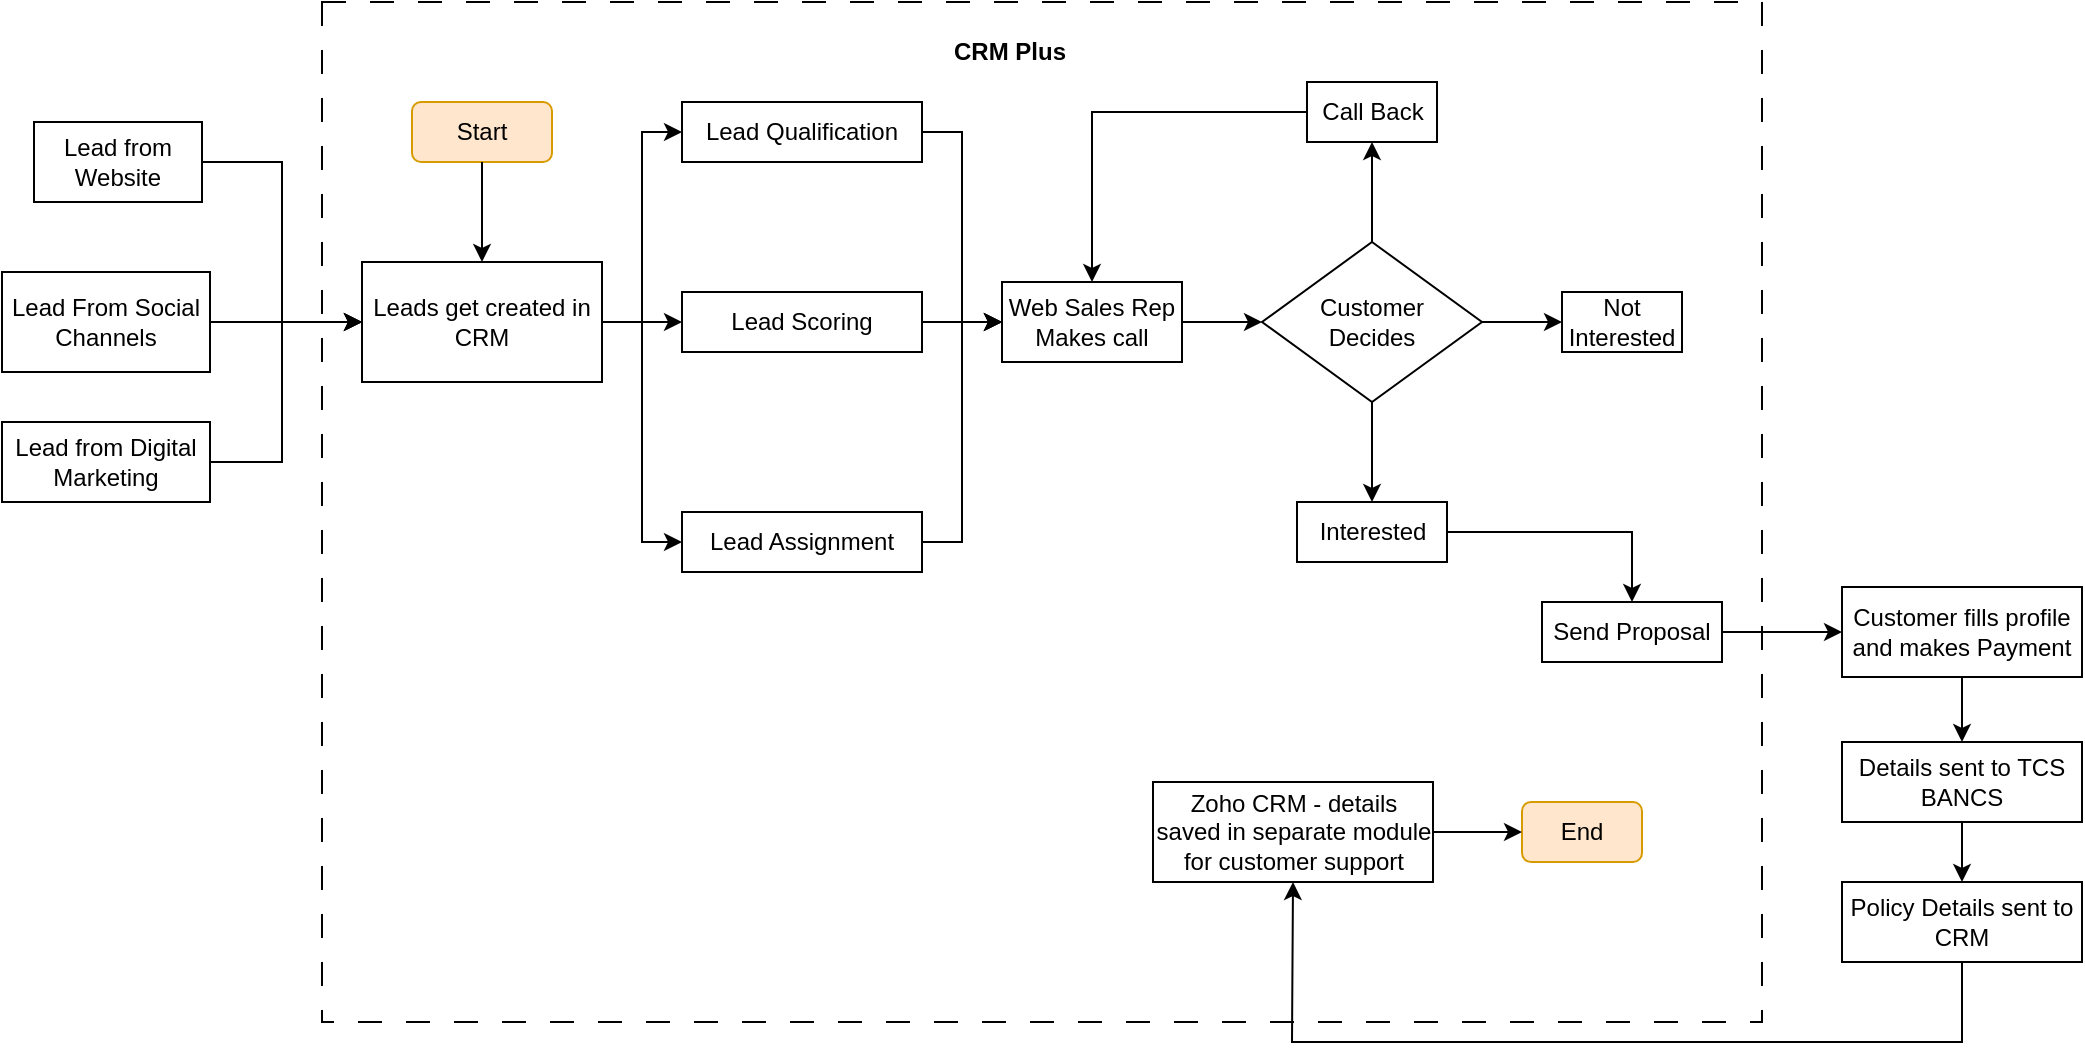 <mxfile version="24.6.3" type="github">
  <diagram name="Page-1" id="cPXebE8d43cmAomiVw6z">
    <mxGraphModel dx="1714" dy="298" grid="1" gridSize="10" guides="1" tooltips="1" connect="1" arrows="1" fold="1" page="1" pageScale="1" pageWidth="1169" pageHeight="827" background="#ffffff" math="0" shadow="0">
      <root>
        <mxCell id="0" />
        <mxCell id="1" parent="0" />
        <mxCell id="bV7FO2X8cfTSc7pQmuVW-8" value="" style="rounded=0;whiteSpace=wrap;html=1;dashed=1;dashPattern=12 12;" vertex="1" parent="1">
          <mxGeometry x="-960" y="30" width="720" height="510" as="geometry" />
        </mxCell>
        <mxCell id="A-X3YyrhmLisC9hSUGzN-1" value="Not Interested" style="rounded=0;whiteSpace=wrap;html=1;" parent="1" vertex="1">
          <mxGeometry x="-340" y="175" width="60" height="30" as="geometry" />
        </mxCell>
        <mxCell id="A-X3YyrhmLisC9hSUGzN-18" value="" style="edgeStyle=orthogonalEdgeStyle;rounded=0;orthogonalLoop=1;jettySize=auto;html=1;" parent="1" source="A-X3YyrhmLisC9hSUGzN-2" target="A-X3YyrhmLisC9hSUGzN-1" edge="1">
          <mxGeometry relative="1" as="geometry" />
        </mxCell>
        <mxCell id="A-X3YyrhmLisC9hSUGzN-19" value="" style="edgeStyle=orthogonalEdgeStyle;rounded=0;orthogonalLoop=1;jettySize=auto;html=1;" parent="1" source="A-X3YyrhmLisC9hSUGzN-2" target="A-X3YyrhmLisC9hSUGzN-3" edge="1">
          <mxGeometry relative="1" as="geometry" />
        </mxCell>
        <mxCell id="A-X3YyrhmLisC9hSUGzN-20" value="" style="edgeStyle=orthogonalEdgeStyle;rounded=0;orthogonalLoop=1;jettySize=auto;html=1;" parent="1" source="A-X3YyrhmLisC9hSUGzN-2" target="A-X3YyrhmLisC9hSUGzN-4" edge="1">
          <mxGeometry relative="1" as="geometry" />
        </mxCell>
        <mxCell id="A-X3YyrhmLisC9hSUGzN-2" value="Customer&lt;br&gt;Decides" style="rhombus;whiteSpace=wrap;html=1;" parent="1" vertex="1">
          <mxGeometry x="-490" y="150" width="110" height="80" as="geometry" />
        </mxCell>
        <mxCell id="A-X3YyrhmLisC9hSUGzN-23" style="edgeStyle=orthogonalEdgeStyle;rounded=0;orthogonalLoop=1;jettySize=auto;html=1;entryX=0.5;entryY=0;entryDx=0;entryDy=0;" parent="1" source="A-X3YyrhmLisC9hSUGzN-3" target="A-X3YyrhmLisC9hSUGzN-6" edge="1">
          <mxGeometry relative="1" as="geometry" />
        </mxCell>
        <mxCell id="A-X3YyrhmLisC9hSUGzN-3" value="Call Back" style="rounded=0;whiteSpace=wrap;html=1;" parent="1" vertex="1">
          <mxGeometry x="-467.5" y="70" width="65" height="30" as="geometry" />
        </mxCell>
        <mxCell id="A-X3YyrhmLisC9hSUGzN-24" value="" style="edgeStyle=orthogonalEdgeStyle;rounded=0;orthogonalLoop=1;jettySize=auto;html=1;" parent="1" source="A-X3YyrhmLisC9hSUGzN-4" target="A-X3YyrhmLisC9hSUGzN-5" edge="1">
          <mxGeometry relative="1" as="geometry" />
        </mxCell>
        <mxCell id="A-X3YyrhmLisC9hSUGzN-4" value="Inte&lt;span style=&quot;background-color: initial;&quot;&gt;rested&lt;/span&gt;" style="rounded=0;whiteSpace=wrap;html=1;" parent="1" vertex="1">
          <mxGeometry x="-472.5" y="280" width="75" height="30" as="geometry" />
        </mxCell>
        <mxCell id="A-X3YyrhmLisC9hSUGzN-26" style="edgeStyle=orthogonalEdgeStyle;rounded=0;orthogonalLoop=1;jettySize=auto;html=1;entryX=0;entryY=0.5;entryDx=0;entryDy=0;" parent="1" source="A-X3YyrhmLisC9hSUGzN-5" target="A-X3YyrhmLisC9hSUGzN-15" edge="1">
          <mxGeometry relative="1" as="geometry" />
        </mxCell>
        <mxCell id="A-X3YyrhmLisC9hSUGzN-5" value="Send Proposal" style="rounded=0;whiteSpace=wrap;html=1;" parent="1" vertex="1">
          <mxGeometry x="-350" y="330" width="90" height="30" as="geometry" />
        </mxCell>
        <mxCell id="A-X3YyrhmLisC9hSUGzN-22" value="" style="edgeStyle=orthogonalEdgeStyle;rounded=0;orthogonalLoop=1;jettySize=auto;html=1;" parent="1" source="A-X3YyrhmLisC9hSUGzN-6" target="A-X3YyrhmLisC9hSUGzN-2" edge="1">
          <mxGeometry relative="1" as="geometry" />
        </mxCell>
        <mxCell id="A-X3YyrhmLisC9hSUGzN-6" value="Web Sales Rep Makes call" style="rounded=0;whiteSpace=wrap;html=1;" parent="1" vertex="1">
          <mxGeometry x="-620" y="170" width="90" height="40" as="geometry" />
        </mxCell>
        <mxCell id="A-X3YyrhmLisC9hSUGzN-34" style="edgeStyle=orthogonalEdgeStyle;rounded=0;orthogonalLoop=1;jettySize=auto;html=1;entryX=0;entryY=0.5;entryDx=0;entryDy=0;" parent="1" source="A-X3YyrhmLisC9hSUGzN-7" target="A-X3YyrhmLisC9hSUGzN-6" edge="1">
          <mxGeometry relative="1" as="geometry" />
        </mxCell>
        <mxCell id="A-X3YyrhmLisC9hSUGzN-7" value="Lead Qualification" style="rounded=0;whiteSpace=wrap;html=1;" parent="1" vertex="1">
          <mxGeometry x="-780" y="80" width="120" height="30" as="geometry" />
        </mxCell>
        <mxCell id="A-X3YyrhmLisC9hSUGzN-29" value="" style="edgeStyle=orthogonalEdgeStyle;rounded=0;orthogonalLoop=1;jettySize=auto;html=1;" parent="1" source="A-X3YyrhmLisC9hSUGzN-8" target="A-X3YyrhmLisC9hSUGzN-6" edge="1">
          <mxGeometry relative="1" as="geometry" />
        </mxCell>
        <mxCell id="A-X3YyrhmLisC9hSUGzN-8" value="Lead Scoring" style="rounded=0;whiteSpace=wrap;html=1;" parent="1" vertex="1">
          <mxGeometry x="-780" y="175" width="120" height="30" as="geometry" />
        </mxCell>
        <mxCell id="A-X3YyrhmLisC9hSUGzN-33" style="edgeStyle=orthogonalEdgeStyle;rounded=0;orthogonalLoop=1;jettySize=auto;html=1;entryX=0;entryY=0.5;entryDx=0;entryDy=0;" parent="1" source="A-X3YyrhmLisC9hSUGzN-9" target="A-X3YyrhmLisC9hSUGzN-6" edge="1">
          <mxGeometry relative="1" as="geometry" />
        </mxCell>
        <mxCell id="A-X3YyrhmLisC9hSUGzN-9" value="Lead Assignment" style="rounded=0;whiteSpace=wrap;html=1;" parent="1" vertex="1">
          <mxGeometry x="-780" y="285" width="120" height="30" as="geometry" />
        </mxCell>
        <mxCell id="A-X3YyrhmLisC9hSUGzN-35" value="" style="edgeStyle=orthogonalEdgeStyle;rounded=0;orthogonalLoop=1;jettySize=auto;html=1;" parent="1" source="A-X3YyrhmLisC9hSUGzN-11" target="A-X3YyrhmLisC9hSUGzN-8" edge="1">
          <mxGeometry relative="1" as="geometry" />
        </mxCell>
        <mxCell id="A-X3YyrhmLisC9hSUGzN-36" style="edgeStyle=orthogonalEdgeStyle;rounded=0;orthogonalLoop=1;jettySize=auto;html=1;entryX=0;entryY=0.5;entryDx=0;entryDy=0;" parent="1" source="A-X3YyrhmLisC9hSUGzN-11" target="A-X3YyrhmLisC9hSUGzN-7" edge="1">
          <mxGeometry relative="1" as="geometry" />
        </mxCell>
        <mxCell id="A-X3YyrhmLisC9hSUGzN-37" style="edgeStyle=orthogonalEdgeStyle;rounded=0;orthogonalLoop=1;jettySize=auto;html=1;entryX=0;entryY=0.5;entryDx=0;entryDy=0;" parent="1" source="A-X3YyrhmLisC9hSUGzN-11" target="A-X3YyrhmLisC9hSUGzN-9" edge="1">
          <mxGeometry relative="1" as="geometry" />
        </mxCell>
        <mxCell id="A-X3YyrhmLisC9hSUGzN-11" value="Leads get created in CRM" style="rounded=0;whiteSpace=wrap;html=1;" parent="1" vertex="1">
          <mxGeometry x="-940" y="160" width="120" height="60" as="geometry" />
        </mxCell>
        <mxCell id="A-X3YyrhmLisC9hSUGzN-41" style="edgeStyle=orthogonalEdgeStyle;rounded=0;orthogonalLoop=1;jettySize=auto;html=1;entryX=0;entryY=0.5;entryDx=0;entryDy=0;" parent="1" source="A-X3YyrhmLisC9hSUGzN-12" target="A-X3YyrhmLisC9hSUGzN-11" edge="1">
          <mxGeometry relative="1" as="geometry" />
        </mxCell>
        <mxCell id="A-X3YyrhmLisC9hSUGzN-12" value="Lead from Website" style="rounded=0;whiteSpace=wrap;html=1;" parent="1" vertex="1">
          <mxGeometry x="-1104" y="90" width="84" height="40" as="geometry" />
        </mxCell>
        <mxCell id="A-X3YyrhmLisC9hSUGzN-39" style="edgeStyle=orthogonalEdgeStyle;rounded=0;orthogonalLoop=1;jettySize=auto;html=1;" parent="1" source="A-X3YyrhmLisC9hSUGzN-13" target="A-X3YyrhmLisC9hSUGzN-11" edge="1">
          <mxGeometry relative="1" as="geometry" />
        </mxCell>
        <mxCell id="A-X3YyrhmLisC9hSUGzN-13" value="Lead From Social Channels" style="rounded=0;whiteSpace=wrap;html=1;" parent="1" vertex="1">
          <mxGeometry x="-1120" y="165" width="104" height="50" as="geometry" />
        </mxCell>
        <mxCell id="A-X3YyrhmLisC9hSUGzN-14" value="Lead from Digital Marketing" style="rounded=0;whiteSpace=wrap;html=1;" parent="1" vertex="1">
          <mxGeometry x="-1120" y="240" width="104" height="40" as="geometry" />
        </mxCell>
        <mxCell id="A-X3YyrhmLisC9hSUGzN-27" value="" style="edgeStyle=orthogonalEdgeStyle;rounded=0;orthogonalLoop=1;jettySize=auto;html=1;" parent="1" source="A-X3YyrhmLisC9hSUGzN-15" target="A-X3YyrhmLisC9hSUGzN-16" edge="1">
          <mxGeometry relative="1" as="geometry" />
        </mxCell>
        <mxCell id="A-X3YyrhmLisC9hSUGzN-15" value="Customer fills profile and makes Payment" style="rounded=0;whiteSpace=wrap;html=1;" parent="1" vertex="1">
          <mxGeometry x="-200" y="322.5" width="120" height="45" as="geometry" />
        </mxCell>
        <mxCell id="A-X3YyrhmLisC9hSUGzN-28" value="" style="edgeStyle=orthogonalEdgeStyle;rounded=0;orthogonalLoop=1;jettySize=auto;html=1;" parent="1" source="A-X3YyrhmLisC9hSUGzN-16" target="A-X3YyrhmLisC9hSUGzN-17" edge="1">
          <mxGeometry relative="1" as="geometry" />
        </mxCell>
        <mxCell id="A-X3YyrhmLisC9hSUGzN-16" value="Details sent to TCS BANCS" style="rounded=0;whiteSpace=wrap;html=1;" parent="1" vertex="1">
          <mxGeometry x="-200" y="400" width="120" height="40" as="geometry" />
        </mxCell>
        <mxCell id="A-X3YyrhmLisC9hSUGzN-17" value="&lt;div&gt;Policy Details sent to CRM&lt;/div&gt;" style="rounded=0;whiteSpace=wrap;html=1;" parent="1" vertex="1">
          <mxGeometry x="-200" y="470" width="120" height="40" as="geometry" />
        </mxCell>
        <mxCell id="A-X3YyrhmLisC9hSUGzN-43" value="Zoho CRM - details saved in separate module for customer support" style="rounded=0;whiteSpace=wrap;html=1;" parent="1" vertex="1">
          <mxGeometry x="-544.5" y="420" width="140" height="50" as="geometry" />
        </mxCell>
        <mxCell id="bV7FO2X8cfTSc7pQmuVW-1" value="Start" style="rounded=1;whiteSpace=wrap;html=1;fillColor=#ffe6cc;strokeColor=#d79b00;" vertex="1" parent="1">
          <mxGeometry x="-915" y="80" width="70" height="30" as="geometry" />
        </mxCell>
        <mxCell id="bV7FO2X8cfTSc7pQmuVW-2" value="" style="endArrow=classic;html=1;rounded=0;exitX=0.5;exitY=1;exitDx=0;exitDy=0;entryX=0.5;entryY=0;entryDx=0;entryDy=0;" edge="1" parent="1" source="bV7FO2X8cfTSc7pQmuVW-1" target="A-X3YyrhmLisC9hSUGzN-11">
          <mxGeometry width="50" height="50" relative="1" as="geometry">
            <mxPoint x="-870" y="210" as="sourcePoint" />
            <mxPoint x="-820" y="160" as="targetPoint" />
          </mxGeometry>
        </mxCell>
        <mxCell id="bV7FO2X8cfTSc7pQmuVW-3" value="" style="endArrow=classic;html=1;rounded=0;exitX=1;exitY=0.5;exitDx=0;exitDy=0;entryX=0;entryY=0.5;entryDx=0;entryDy=0;" edge="1" parent="1" source="A-X3YyrhmLisC9hSUGzN-14" target="A-X3YyrhmLisC9hSUGzN-11">
          <mxGeometry width="50" height="50" relative="1" as="geometry">
            <mxPoint x="-870" y="210" as="sourcePoint" />
            <mxPoint x="-820" y="160" as="targetPoint" />
            <Array as="points">
              <mxPoint x="-980" y="260" />
              <mxPoint x="-980" y="190" />
            </Array>
          </mxGeometry>
        </mxCell>
        <mxCell id="bV7FO2X8cfTSc7pQmuVW-4" style="edgeStyle=orthogonalEdgeStyle;rounded=0;orthogonalLoop=1;jettySize=auto;html=1;exitX=0.5;exitY=1;exitDx=0;exitDy=0;" edge="1" parent="1" source="A-X3YyrhmLisC9hSUGzN-1" target="A-X3YyrhmLisC9hSUGzN-1">
          <mxGeometry relative="1" as="geometry" />
        </mxCell>
        <mxCell id="bV7FO2X8cfTSc7pQmuVW-5" value="" style="endArrow=classic;html=1;rounded=0;exitX=0.5;exitY=1;exitDx=0;exitDy=0;entryX=0.5;entryY=1;entryDx=0;entryDy=0;" edge="1" parent="1" source="A-X3YyrhmLisC9hSUGzN-17" target="A-X3YyrhmLisC9hSUGzN-43">
          <mxGeometry width="50" height="50" relative="1" as="geometry">
            <mxPoint x="-330" y="560" as="sourcePoint" />
            <mxPoint x="-280" y="510" as="targetPoint" />
            <Array as="points">
              <mxPoint x="-140" y="550" />
              <mxPoint x="-475" y="550" />
            </Array>
          </mxGeometry>
        </mxCell>
        <mxCell id="bV7FO2X8cfTSc7pQmuVW-6" value="End" style="rounded=1;whiteSpace=wrap;html=1;fillColor=#ffe6cc;strokeColor=#d79b00;" vertex="1" parent="1">
          <mxGeometry x="-360" y="430" width="60" height="30" as="geometry" />
        </mxCell>
        <mxCell id="bV7FO2X8cfTSc7pQmuVW-7" value="" style="endArrow=classic;html=1;rounded=0;exitX=1;exitY=0.5;exitDx=0;exitDy=0;entryX=0;entryY=0.5;entryDx=0;entryDy=0;" edge="1" parent="1" source="A-X3YyrhmLisC9hSUGzN-43" target="bV7FO2X8cfTSc7pQmuVW-6">
          <mxGeometry width="50" height="50" relative="1" as="geometry">
            <mxPoint x="-530" y="530" as="sourcePoint" />
            <mxPoint x="-480" y="480" as="targetPoint" />
          </mxGeometry>
        </mxCell>
        <mxCell id="bV7FO2X8cfTSc7pQmuVW-9" value="CRM Plus" style="text;strokeColor=none;fillColor=none;align=left;verticalAlign=middle;spacingLeft=4;spacingRight=4;overflow=hidden;points=[[0,0.5],[1,0.5]];portConstraint=eastwest;rotatable=0;whiteSpace=wrap;html=1;fontStyle=1" vertex="1" parent="1">
          <mxGeometry x="-650" y="40" width="80" height="30" as="geometry" />
        </mxCell>
      </root>
    </mxGraphModel>
  </diagram>
</mxfile>
